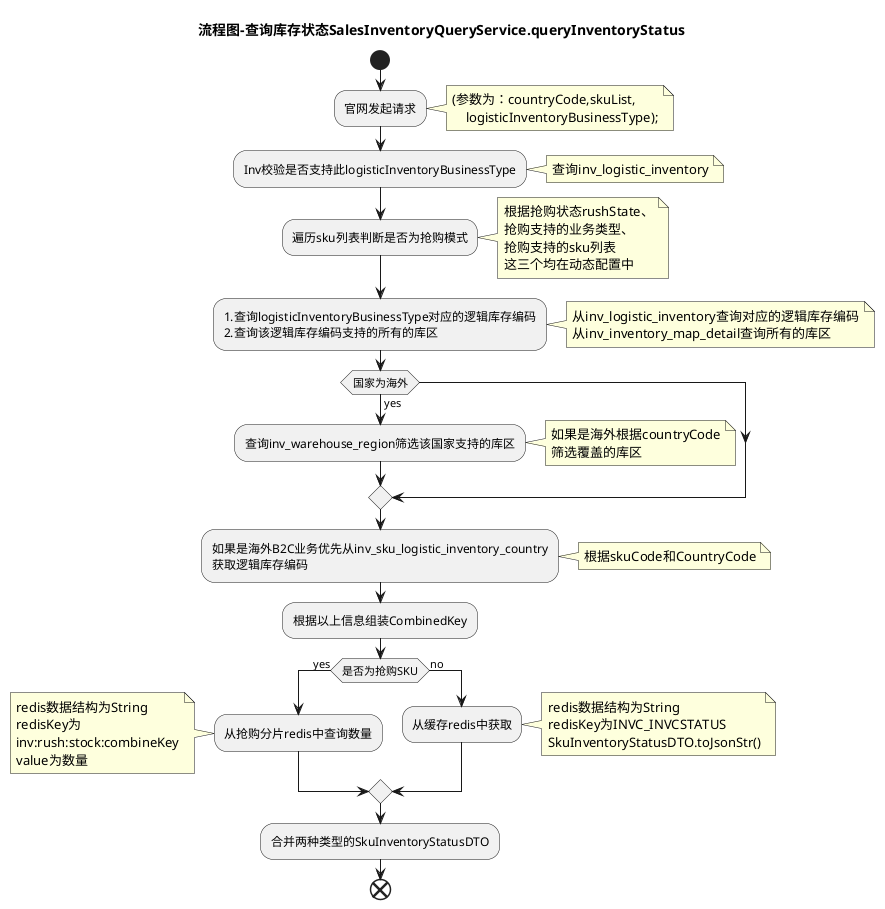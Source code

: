 @startuml
'Store -> inventory:查询库存状态(countryCode,skuList,logisticInventoryBusinessType)
'inventory -> inventory:查询inv_logistic_inventory,校验是否支持此logisticInventoryBusinessType
title 流程图-查询库存状态SalesInventoryQueryService.queryInventoryStatus
start
:官网发起请求;
note right
(参数为：countryCode,skuList,
    logisticInventoryBusinessType);
end note

:Inv校验是否支持此logisticInventoryBusinessType;
note right
查询inv_logistic_inventory
end note

:遍历sku列表判断是否为抢购模式;
note right
根据抢购状态rushState、
抢购支持的业务类型、
抢购支持的sku列表
这三个均在动态配置中
end note

:1.查询logisticInventoryBusinessType对应的逻辑库存编码
2.查询该逻辑库存编码支持的所有的库区;
note right
从inv_logistic_inventory查询对应的逻辑库存编码
从inv_inventory_map_detail查询所有的库区
end note

if (国家为海外) then (yes)
    :查询inv_warehouse_region筛选该国家支持的库区;
    note right
    如果是海外根据countryCode
    筛选覆盖的库区
    end note
endif

:如果是海外B2C业务优先从inv_sku_logistic_inventory_country
获取逻辑库存编码;
note right
根据skuCode和CountryCode
end note

:根据以上信息组装CombinedKey;

if(是否为抢购SKU) then(yes)
    :从抢购分片redis中查询数量;
    note left
        redis数据结构为String
        redisKey为
        inv:rush:stock:combineKey
        value为数量
    end note
else (no)
    :从缓存redis中获取;
    note right
        redis数据结构为String
        redisKey为INVC_INVCSTATUS
        SkuInventoryStatusDTO.toJsonStr()
    end note
endif

:合并两种类型的SkuInventoryStatusDTO;
end
@enduml